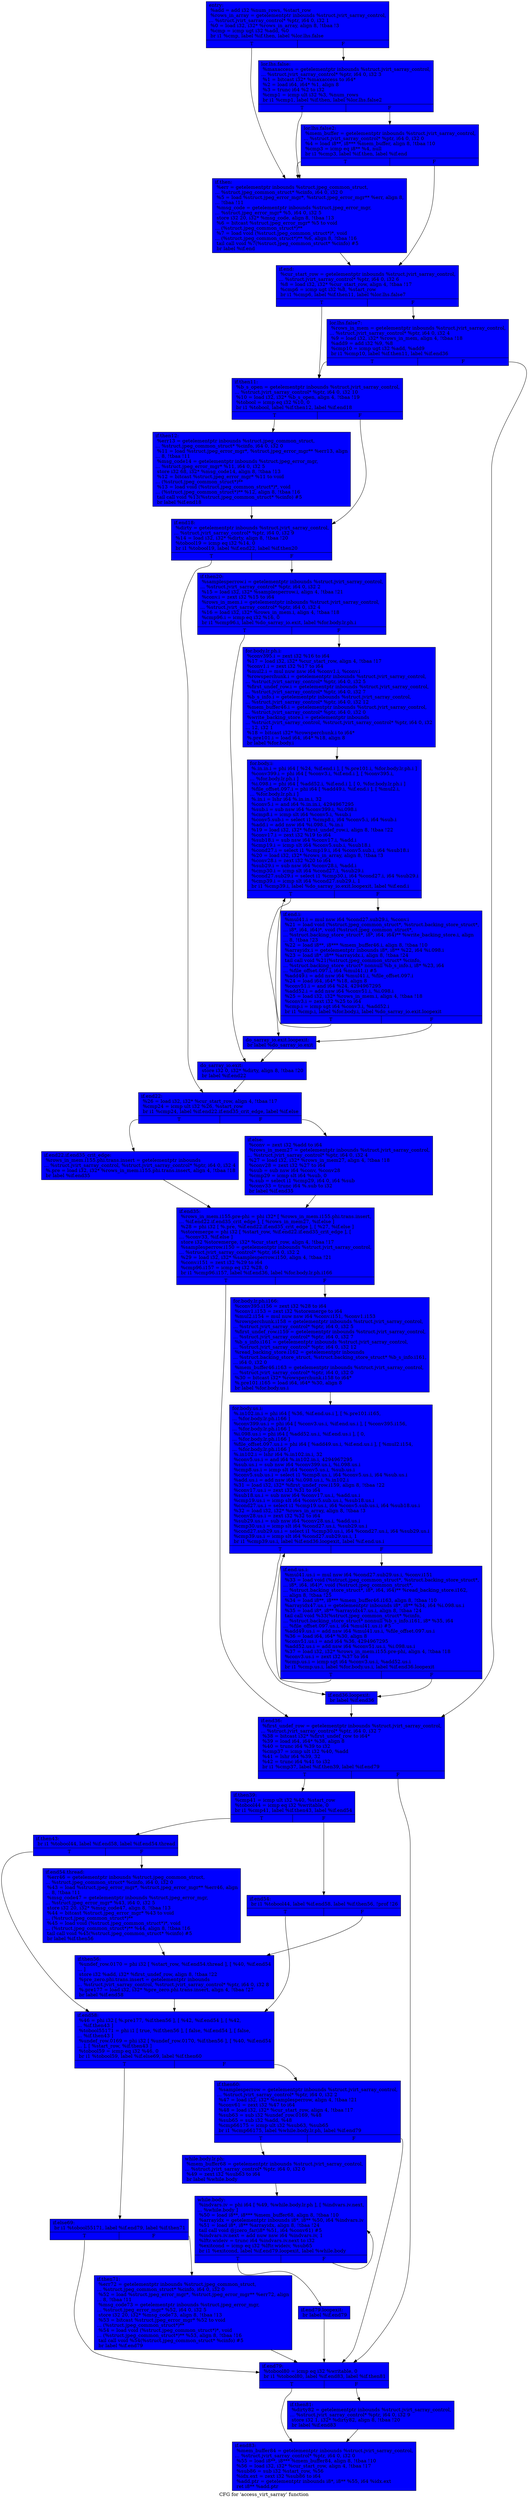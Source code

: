 digraph "CFG for 'access_virt_sarray' function" {
	label="CFG for 'access_virt_sarray' function";

	Node0x57acbc0 [shape=record, style = filled, fillcolor = blue, label="{entry:\l  %add = add i32 %num_rows, %start_row\l  %rows_in_array = getelementptr inbounds %struct.jvirt_sarray_control,\l... %struct.jvirt_sarray_control* %ptr, i64 0, i32 1\l  %0 = load i32, i32* %rows_in_array, align 8, !tbaa !3\l  %cmp = icmp ugt i32 %add, %0\l  br i1 %cmp, label %if.then, label %lor.lhs.false\l|{<s0>T|<s1>F}}"];
	Node0x57acbc0:s0 -> Node0x57af0d0;
	Node0x57acbc0:s1 -> Node0x57af180;
	Node0x57af180 [shape=record, style = filled, fillcolor = blue, label="{lor.lhs.false:                                    \l  %maxaccess = getelementptr inbounds %struct.jvirt_sarray_control,\l... %struct.jvirt_sarray_control* %ptr, i64 0, i32 3\l  %1 = bitcast i32* %maxaccess to i64*\l  %2 = load i64, i64* %1, align 8\l  %3 = trunc i64 %2 to i32\l  %cmp1 = icmp ult i32 %3, %num_rows\l  br i1 %cmp1, label %if.then, label %lor.lhs.false2\l|{<s0>T|<s1>F}}"];
	Node0x57af180:s0 -> Node0x57af0d0;
	Node0x57af180:s1 -> Node0x57acd60;
	Node0x57acd60 [shape=record, style = filled, fillcolor = blue, label="{lor.lhs.false2:                                   \l  %mem_buffer = getelementptr inbounds %struct.jvirt_sarray_control,\l... %struct.jvirt_sarray_control* %ptr, i64 0, i32 0\l  %4 = load i8**, i8*** %mem_buffer, align 8, !tbaa !10\l  %cmp3 = icmp eq i8** %4, null\l  br i1 %cmp3, label %if.then, label %if.end\l|{<s0>T|<s1>F}}"];
	Node0x57acd60:s0 -> Node0x57af0d0;
	Node0x57acd60:s1 -> Node0x57af920;
	Node0x57af0d0 [shape=record, style = filled, fillcolor = blue, label="{if.then:                                          \l  %err = getelementptr inbounds %struct.jpeg_common_struct,\l... %struct.jpeg_common_struct* %cinfo, i64 0, i32 0\l  %5 = load %struct.jpeg_error_mgr*, %struct.jpeg_error_mgr** %err, align 8,\l... !tbaa !11\l  %msg_code = getelementptr inbounds %struct.jpeg_error_mgr,\l... %struct.jpeg_error_mgr* %5, i64 0, i32 5\l  store i32 20, i32* %msg_code, align 8, !tbaa !13\l  %6 = bitcast %struct.jpeg_error_mgr* %5 to void\l... (%struct.jpeg_common_struct*)**\l  %7 = load void (%struct.jpeg_common_struct*)*, void\l... (%struct.jpeg_common_struct*)** %6, align 8, !tbaa !16\l  tail call void %7(%struct.jpeg_common_struct* %cinfo) #5\l  br label %if.end\l}"];
	Node0x57af0d0 -> Node0x57af920;
	Node0x57af920 [shape=record, style = filled, fillcolor = blue, label="{if.end:                                           \l  %cur_start_row = getelementptr inbounds %struct.jvirt_sarray_control,\l... %struct.jvirt_sarray_control* %ptr, i64 0, i32 6\l  %8 = load i32, i32* %cur_start_row, align 4, !tbaa !17\l  %cmp6 = icmp ugt i32 %8, %start_row\l  br i1 %cmp6, label %if.then11, label %lor.lhs.false7\l|{<s0>T|<s1>F}}"];
	Node0x57af920:s0 -> Node0x57af850;
	Node0x57af920:s1 -> Node0x57b0760;
	Node0x57b0760 [shape=record, style = filled, fillcolor = blue, label="{lor.lhs.false7:                                   \l  %rows_in_mem = getelementptr inbounds %struct.jvirt_sarray_control,\l... %struct.jvirt_sarray_control* %ptr, i64 0, i32 4\l  %9 = load i32, i32* %rows_in_mem, align 4, !tbaa !18\l  %add9 = add i32 %9, %8\l  %cmp10 = icmp ugt i32 %add, %add9\l  br i1 %cmp10, label %if.then11, label %if.end36\l|{<s0>T|<s1>F}}"];
	Node0x57b0760:s0 -> Node0x57af850;
	Node0x57b0760:s1 -> Node0x57af5f0;
	Node0x57af850 [shape=record, style = filled, fillcolor = blue, label="{if.then11:                                        \l  %b_s_open = getelementptr inbounds %struct.jvirt_sarray_control,\l... %struct.jvirt_sarray_control* %ptr, i64 0, i32 10\l  %10 = load i32, i32* %b_s_open, align 4, !tbaa !19\l  %tobool = icmp eq i32 %10, 0\l  br i1 %tobool, label %if.then12, label %if.end18\l|{<s0>T|<s1>F}}"];
	Node0x57af850:s0 -> Node0x57b0f40;
	Node0x57af850:s1 -> Node0x57b1020;
	Node0x57b0f40 [shape=record, style = filled, fillcolor = blue, label="{if.then12:                                        \l  %err13 = getelementptr inbounds %struct.jpeg_common_struct,\l... %struct.jpeg_common_struct* %cinfo, i64 0, i32 0\l  %11 = load %struct.jpeg_error_mgr*, %struct.jpeg_error_mgr** %err13, align\l... 8, !tbaa !11\l  %msg_code14 = getelementptr inbounds %struct.jpeg_error_mgr,\l... %struct.jpeg_error_mgr* %11, i64 0, i32 5\l  store i32 68, i32* %msg_code14, align 8, !tbaa !13\l  %12 = bitcast %struct.jpeg_error_mgr* %11 to void\l... (%struct.jpeg_common_struct*)**\l  %13 = load void (%struct.jpeg_common_struct*)*, void\l... (%struct.jpeg_common_struct*)** %12, align 8, !tbaa !16\l  tail call void %13(%struct.jpeg_common_struct* %cinfo) #5\l  br label %if.end18\l}"];
	Node0x57b0f40 -> Node0x57b1020;
	Node0x57b1020 [shape=record, style = filled, fillcolor = blue, label="{if.end18:                                         \l  %dirty = getelementptr inbounds %struct.jvirt_sarray_control,\l... %struct.jvirt_sarray_control* %ptr, i64 0, i32 9\l  %14 = load i32, i32* %dirty, align 8, !tbaa !20\l  %tobool19 = icmp eq i32 %14, 0\l  br i1 %tobool19, label %if.end22, label %if.then20\l|{<s0>T|<s1>F}}"];
	Node0x57b1020:s0 -> Node0x57b1d80;
	Node0x57b1020:s1 -> Node0x57b1e60;
	Node0x57b1e60 [shape=record, style = filled, fillcolor = blue, label="{if.then20:                                        \l  %samplesperrow.i = getelementptr inbounds %struct.jvirt_sarray_control,\l... %struct.jvirt_sarray_control* %ptr, i64 0, i32 2\l  %15 = load i32, i32* %samplesperrow.i, align 4, !tbaa !21\l  %conv.i = zext i32 %15 to i64\l  %rows_in_mem.i = getelementptr inbounds %struct.jvirt_sarray_control,\l... %struct.jvirt_sarray_control* %ptr, i64 0, i32 4\l  %16 = load i32, i32* %rows_in_mem.i, align 4, !tbaa !18\l  %cmp96.i = icmp eq i32 %16, 0\l  br i1 %cmp96.i, label %do_sarray_io.exit, label %for.body.lr.ph.i\l|{<s0>T|<s1>F}}"];
	Node0x57b1e60:s0 -> Node0x57b23b0;
	Node0x57b1e60:s1 -> Node0x57b24b0;
	Node0x57b24b0 [shape=record, style = filled, fillcolor = blue, label="{for.body.lr.ph.i:                                 \l  %conv395.i = zext i32 %16 to i64\l  %17 = load i32, i32* %cur_start_row, align 4, !tbaa !17\l  %conv1.i = zext i32 %17 to i64\l  %mul2.i = mul nuw nsw i64 %conv1.i, %conv.i\l  %rowsperchunk.i = getelementptr inbounds %struct.jvirt_sarray_control,\l... %struct.jvirt_sarray_control* %ptr, i64 0, i32 5\l  %first_undef_row.i = getelementptr inbounds %struct.jvirt_sarray_control,\l... %struct.jvirt_sarray_control* %ptr, i64 0, i32 7\l  %b_s_info.i = getelementptr inbounds %struct.jvirt_sarray_control,\l... %struct.jvirt_sarray_control* %ptr, i64 0, i32 12\l  %mem_buffer46.i = getelementptr inbounds %struct.jvirt_sarray_control,\l... %struct.jvirt_sarray_control* %ptr, i64 0, i32 0\l  %write_backing_store.i = getelementptr inbounds\l... %struct.jvirt_sarray_control, %struct.jvirt_sarray_control* %ptr, i64 0, i32\l... 12, i32 1\l  %18 = bitcast i32* %rowsperchunk.i to i64*\l  %.pre101.i = load i64, i64* %18, align 8\l  br label %for.body.i\l}"];
	Node0x57b24b0 -> Node0x57b0cf0;
	Node0x57b0cf0 [shape=record, style = filled, fillcolor = blue, label="{for.body.i:                                       \l  %.in.in.i = phi i64 [ %24, %if.end.i ], [ %.pre101.i, %for.body.lr.ph.i ]\l  %conv399.i = phi i64 [ %conv3.i, %if.end.i ], [ %conv395.i,\l... %for.body.lr.ph.i ]\l  %i.098.i = phi i64 [ %add52.i, %if.end.i ], [ 0, %for.body.lr.ph.i ]\l  %file_offset.097.i = phi i64 [ %add49.i, %if.end.i ], [ %mul2.i,\l... %for.body.lr.ph.i ]\l  %.in.i = lshr i64 %.in.in.i, 32\l  %conv5.i = and i64 %.in.in.i, 4294967295\l  %sub.i = sub nsw i64 %conv399.i, %i.098.i\l  %cmp8.i = icmp slt i64 %conv5.i, %sub.i\l  %conv5.sub.i = select i1 %cmp8.i, i64 %conv5.i, i64 %sub.i\l  %add.i = add nsw i64 %i.098.i, %.in.i\l  %19 = load i32, i32* %first_undef_row.i, align 8, !tbaa !22\l  %conv17.i = zext i32 %19 to i64\l  %sub18.i = sub nsw i64 %conv17.i, %add.i\l  %cmp19.i = icmp slt i64 %conv5.sub.i, %sub18.i\l  %cond27.i = select i1 %cmp19.i, i64 %conv5.sub.i, i64 %sub18.i\l  %20 = load i32, i32* %rows_in_array, align 8, !tbaa !3\l  %conv28.i = zext i32 %20 to i64\l  %sub29.i = sub nsw i64 %conv28.i, %add.i\l  %cmp30.i = icmp slt i64 %cond27.i, %sub29.i\l  %cond27.sub29.i = select i1 %cmp30.i, i64 %cond27.i, i64 %sub29.i\l  %cmp39.i = icmp slt i64 %cond27.sub29.i, 1\l  br i1 %cmp39.i, label %do_sarray_io.exit.loopexit, label %if.end.i\l|{<s0>T|<s1>F}}"];
	Node0x57b0cf0:s0 -> Node0x57b4880;
	Node0x57b0cf0:s1 -> Node0x57b3200;
	Node0x57b3200 [shape=record, style = filled, fillcolor = blue, label="{if.end.i:                                         \l  %mul41.i = mul nsw i64 %cond27.sub29.i, %conv.i\l  %21 = load void (%struct.jpeg_common_struct*, %struct.backing_store_struct*,\l... i8*, i64, i64)*, void (%struct.jpeg_common_struct*,\l... %struct.backing_store_struct*, i8*, i64, i64)** %write_backing_store.i, align\l... 8, !tbaa !23\l  %22 = load i8**, i8*** %mem_buffer46.i, align 8, !tbaa !10\l  %arrayidx.i = getelementptr inbounds i8*, i8** %22, i64 %i.098.i\l  %23 = load i8*, i8** %arrayidx.i, align 8, !tbaa !24\l  tail call void %21(%struct.jpeg_common_struct* %cinfo,\l... %struct.backing_store_struct* nonnull %b_s_info.i, i8* %23, i64\l... %file_offset.097.i, i64 %mul41.i) #5\l  %add49.i = add nsw i64 %mul41.i, %file_offset.097.i\l  %24 = load i64, i64* %18, align 8\l  %conv51.i = and i64 %24, 4294967295\l  %add52.i = add nsw i64 %conv51.i, %i.098.i\l  %25 = load i32, i32* %rows_in_mem.i, align 4, !tbaa !18\l  %conv3.i = zext i32 %25 to i64\l  %cmp.i = icmp sgt i64 %conv3.i, %add52.i\l  br i1 %cmp.i, label %for.body.i, label %do_sarray_io.exit.loopexit\l|{<s0>T|<s1>F}}"];
	Node0x57b3200:s0 -> Node0x57b0cf0;
	Node0x57b3200:s1 -> Node0x57b4880;
	Node0x57b4880 [shape=record, style = filled, fillcolor = blue, label="{do_sarray_io.exit.loopexit:                       \l  br label %do_sarray_io.exit\l}"];
	Node0x57b4880 -> Node0x57b23b0;
	Node0x57b23b0 [shape=record, style = filled, fillcolor = blue, label="{do_sarray_io.exit:                                \l  store i32 0, i32* %dirty, align 8, !tbaa !20\l  br label %if.end22\l}"];
	Node0x57b23b0 -> Node0x57b1d80;
	Node0x57b1d80 [shape=record, style = filled, fillcolor = blue, label="{if.end22:                                         \l  %26 = load i32, i32* %cur_start_row, align 4, !tbaa !17\l  %cmp24 = icmp ult i32 %26, %start_row\l  br i1 %cmp24, label %if.end22.if.end35_crit_edge, label %if.else\l|{<s0>T|<s1>F}}"];
	Node0x57b1d80:s0 -> Node0x57b5310;
	Node0x57b1d80:s1 -> Node0x57b5360;
	Node0x57b5310 [shape=record, style = filled, fillcolor = blue, label="{if.end22.if.end35_crit_edge:                      \l  %rows_in_mem.i155.phi.trans.insert = getelementptr inbounds\l... %struct.jvirt_sarray_control, %struct.jvirt_sarray_control* %ptr, i64 0, i32 4\l  %.pre = load i32, i32* %rows_in_mem.i155.phi.trans.insert, align 4, !tbaa !18\l  br label %if.end35\l}"];
	Node0x57b5310 -> Node0x57b5590;
	Node0x57b5360 [shape=record, style = filled, fillcolor = blue, label="{if.else:                                          \l  %conv = zext i32 %add to i64\l  %rows_in_mem27 = getelementptr inbounds %struct.jvirt_sarray_control,\l... %struct.jvirt_sarray_control* %ptr, i64 0, i32 4\l  %27 = load i32, i32* %rows_in_mem27, align 4, !tbaa !18\l  %conv28 = zext i32 %27 to i64\l  %sub = sub nsw i64 %conv, %conv28\l  %cmp29 = icmp slt i64 %sub, 0\l  %.sub = select i1 %cmp29, i64 0, i64 %sub\l  %conv33 = trunc i64 %.sub to i32\l  br label %if.end35\l}"];
	Node0x57b5360 -> Node0x57b5590;
	Node0x57b5590 [shape=record, style = filled, fillcolor = blue, label="{if.end35:                                         \l  %rows_in_mem.i155.pre-phi = phi i32* [ %rows_in_mem.i155.phi.trans.insert,\l... %if.end22.if.end35_crit_edge ], [ %rows_in_mem27, %if.else ]\l  %28 = phi i32 [ %.pre, %if.end22.if.end35_crit_edge ], [ %27, %if.else ]\l  %storemerge = phi i32 [ %start_row, %if.end22.if.end35_crit_edge ], [\l... %conv33, %if.else ]\l  store i32 %storemerge, i32* %cur_start_row, align 4, !tbaa !17\l  %samplesperrow.i150 = getelementptr inbounds %struct.jvirt_sarray_control,\l... %struct.jvirt_sarray_control* %ptr, i64 0, i32 2\l  %29 = load i32, i32* %samplesperrow.i150, align 4, !tbaa !21\l  %conv.i151 = zext i32 %29 to i64\l  %cmp96.i157 = icmp eq i32 %28, 0\l  br i1 %cmp96.i157, label %if.end36, label %for.body.lr.ph.i166\l|{<s0>T|<s1>F}}"];
	Node0x57b5590:s0 -> Node0x57af5f0;
	Node0x57b5590:s1 -> Node0x57b2c40;
	Node0x57b2c40 [shape=record, style = filled, fillcolor = blue, label="{for.body.lr.ph.i166:                              \l  %conv395.i156 = zext i32 %28 to i64\l  %conv1.i153 = zext i32 %storemerge to i64\l  %mul2.i154 = mul nuw nsw i64 %conv.i151, %conv1.i153\l  %rowsperchunk.i158 = getelementptr inbounds %struct.jvirt_sarray_control,\l... %struct.jvirt_sarray_control* %ptr, i64 0, i32 5\l  %first_undef_row.i159 = getelementptr inbounds %struct.jvirt_sarray_control,\l... %struct.jvirt_sarray_control* %ptr, i64 0, i32 7\l  %b_s_info.i161 = getelementptr inbounds %struct.jvirt_sarray_control,\l... %struct.jvirt_sarray_control* %ptr, i64 0, i32 12\l  %read_backing_store.i162 = getelementptr inbounds\l... %struct.backing_store_struct, %struct.backing_store_struct* %b_s_info.i161,\l... i64 0, i32 0\l  %mem_buffer46.i163 = getelementptr inbounds %struct.jvirt_sarray_control,\l... %struct.jvirt_sarray_control* %ptr, i64 0, i32 0\l  %30 = bitcast i32* %rowsperchunk.i158 to i64*\l  %.pre101.i165 = load i64, i64* %30, align 8\l  br label %for.body.us.i\l}"];
	Node0x57b2c40 -> Node0x57b6e00;
	Node0x57b6e00 [shape=record, style = filled, fillcolor = blue, label="{for.body.us.i:                                    \l  %.in102.in.i = phi i64 [ %36, %if.end.us.i ], [ %.pre101.i165,\l... %for.body.lr.ph.i166 ]\l  %conv399.us.i = phi i64 [ %conv3.us.i, %if.end.us.i ], [ %conv395.i156,\l... %for.body.lr.ph.i166 ]\l  %i.098.us.i = phi i64 [ %add52.us.i, %if.end.us.i ], [ 0,\l... %for.body.lr.ph.i166 ]\l  %file_offset.097.us.i = phi i64 [ %add49.us.i, %if.end.us.i ], [ %mul2.i154,\l... %for.body.lr.ph.i166 ]\l  %.in102.i = lshr i64 %.in102.in.i, 32\l  %conv5.us.i = and i64 %.in102.in.i, 4294967295\l  %sub.us.i = sub nsw i64 %conv399.us.i, %i.098.us.i\l  %cmp8.us.i = icmp slt i64 %conv5.us.i, %sub.us.i\l  %conv5.sub.us.i = select i1 %cmp8.us.i, i64 %conv5.us.i, i64 %sub.us.i\l  %add.us.i = add nsw i64 %i.098.us.i, %.in102.i\l  %31 = load i32, i32* %first_undef_row.i159, align 8, !tbaa !22\l  %conv17.us.i = zext i32 %31 to i64\l  %sub18.us.i = sub nsw i64 %conv17.us.i, %add.us.i\l  %cmp19.us.i = icmp slt i64 %conv5.sub.us.i, %sub18.us.i\l  %cond27.us.i = select i1 %cmp19.us.i, i64 %conv5.sub.us.i, i64 %sub18.us.i\l  %32 = load i32, i32* %rows_in_array, align 8, !tbaa !3\l  %conv28.us.i = zext i32 %32 to i64\l  %sub29.us.i = sub nsw i64 %conv28.us.i, %add.us.i\l  %cmp30.us.i = icmp slt i64 %cond27.us.i, %sub29.us.i\l  %cond27.sub29.us.i = select i1 %cmp30.us.i, i64 %cond27.us.i, i64 %sub29.us.i\l  %cmp39.us.i = icmp slt i64 %cond27.sub29.us.i, 1\l  br i1 %cmp39.us.i, label %if.end36.loopexit, label %if.end.us.i\l|{<s0>T|<s1>F}}"];
	Node0x57b6e00:s0 -> Node0x57b81f0;
	Node0x57b6e00:s1 -> Node0x57b6f80;
	Node0x57b6f80 [shape=record, style = filled, fillcolor = blue, label="{if.end.us.i:                                      \l  %mul41.us.i = mul nsw i64 %cond27.sub29.us.i, %conv.i151\l  %33 = load void (%struct.jpeg_common_struct*, %struct.backing_store_struct*,\l... i8*, i64, i64)*, void (%struct.jpeg_common_struct*,\l... %struct.backing_store_struct*, i8*, i64, i64)** %read_backing_store.i162,\l... align 8, !tbaa !25\l  %34 = load i8**, i8*** %mem_buffer46.i163, align 8, !tbaa !10\l  %arrayidx47.us.i = getelementptr inbounds i8*, i8** %34, i64 %i.098.us.i\l  %35 = load i8*, i8** %arrayidx47.us.i, align 8, !tbaa !24\l  tail call void %33(%struct.jpeg_common_struct* %cinfo,\l... %struct.backing_store_struct* nonnull %b_s_info.i161, i8* %35, i64\l... %file_offset.097.us.i, i64 %mul41.us.i) #5\l  %add49.us.i = add nsw i64 %mul41.us.i, %file_offset.097.us.i\l  %36 = load i64, i64* %30, align 8\l  %conv51.us.i = and i64 %36, 4294967295\l  %add52.us.i = add nsw i64 %conv51.us.i, %i.098.us.i\l  %37 = load i32, i32* %rows_in_mem.i155.pre-phi, align 4, !tbaa !18\l  %conv3.us.i = zext i32 %37 to i64\l  %cmp.us.i = icmp sgt i64 %conv3.us.i, %add52.us.i\l  br i1 %cmp.us.i, label %for.body.us.i, label %if.end36.loopexit\l|{<s0>T|<s1>F}}"];
	Node0x57b6f80:s0 -> Node0x57b6e00;
	Node0x57b6f80:s1 -> Node0x57b81f0;
	Node0x57b81f0 [shape=record, style = filled, fillcolor = blue, label="{if.end36.loopexit:                                \l  br label %if.end36\l}"];
	Node0x57b81f0 -> Node0x57af5f0;
	Node0x57af5f0 [shape=record, style = filled, fillcolor = blue, label="{if.end36:                                         \l  %first_undef_row = getelementptr inbounds %struct.jvirt_sarray_control,\l... %struct.jvirt_sarray_control* %ptr, i64 0, i32 7\l  %38 = bitcast i32* %first_undef_row to i64*\l  %39 = load i64, i64* %38, align 8\l  %40 = trunc i64 %39 to i32\l  %cmp37 = icmp ult i32 %40, %add\l  %41 = lshr i64 %39, 32\l  %42 = trunc i64 %41 to i32\l  br i1 %cmp37, label %if.then39, label %if.end79\l|{<s0>T|<s1>F}}"];
	Node0x57af5f0:s0 -> Node0x5790690;
	Node0x57af5f0:s1 -> Node0x5790770;
	Node0x5790690 [shape=record, style = filled, fillcolor = blue, label="{if.then39:                                        \l  %cmp41 = icmp ult i32 %40, %start_row\l  %tobool44 = icmp eq i32 %writable, 0\l  br i1 %cmp41, label %if.then43, label %if.end54\l|{<s0>T|<s1>F}}"];
	Node0x5790690:s0 -> Node0x5790a30;
	Node0x5790690:s1 -> Node0x5790ab0;
	Node0x5790a30 [shape=record, style = filled, fillcolor = blue, label="{if.then43:                                        \l  br i1 %tobool44, label %if.end58, label %if.end54.thread\l|{<s0>T|<s1>F}}"];
	Node0x5790a30:s0 -> Node0x5790c20;
	Node0x5790a30:s1 -> Node0x5790ca0;
	Node0x5790ca0 [shape=record, style = filled, fillcolor = blue, label="{if.end54.thread:                                  \l  %err46 = getelementptr inbounds %struct.jpeg_common_struct,\l... %struct.jpeg_common_struct* %cinfo, i64 0, i32 0\l  %43 = load %struct.jpeg_error_mgr*, %struct.jpeg_error_mgr** %err46, align\l... 8, !tbaa !11\l  %msg_code47 = getelementptr inbounds %struct.jpeg_error_mgr,\l... %struct.jpeg_error_mgr* %43, i64 0, i32 5\l  store i32 20, i32* %msg_code47, align 8, !tbaa !13\l  %44 = bitcast %struct.jpeg_error_mgr* %43 to void\l... (%struct.jpeg_common_struct*)**\l  %45 = load void (%struct.jpeg_common_struct*)*, void\l... (%struct.jpeg_common_struct*)** %44, align 8, !tbaa !16\l  tail call void %45(%struct.jpeg_common_struct* %cinfo) #5\l  br label %if.then56\l}"];
	Node0x5790ca0 -> Node0x5791200;
	Node0x5790ab0 [shape=record, style = filled, fillcolor = blue, label="{if.end54:                                         \l  br i1 %tobool44, label %if.end58, label %if.then56, !prof !26\l|{<s0>T|<s1>F}}"];
	Node0x5790ab0:s0 -> Node0x5790c20;
	Node0x5790ab0:s1 -> Node0x5791200;
	Node0x5791200 [shape=record, style = filled, fillcolor = blue, label="{if.then56:                                        \l  %undef_row.0170 = phi i32 [ %start_row, %if.end54.thread ], [ %40, %if.end54\l... ]\l  store i32 %add, i32* %first_undef_row, align 8, !tbaa !22\l  %pre_zero.phi.trans.insert = getelementptr inbounds\l... %struct.jvirt_sarray_control, %struct.jvirt_sarray_control* %ptr, i64 0, i32 8\l  %.pre177 = load i32, i32* %pre_zero.phi.trans.insert, align 4, !tbaa !27\l  br label %if.end58\l}"];
	Node0x5791200 -> Node0x5790c20;
	Node0x5790c20 [shape=record, style = filled, fillcolor = blue, label="{if.end58:                                         \l  %46 = phi i32 [ %.pre177, %if.then56 ], [ %42, %if.end54 ], [ %42,\l... %if.then43 ]\l  %tobool55171 = phi i1 [ true, %if.then56 ], [ false, %if.end54 ], [ false,\l... %if.then43 ]\l  %undef_row.0169 = phi i32 [ %undef_row.0170, %if.then56 ], [ %40, %if.end54\l... ], [ %start_row, %if.then43 ]\l  %tobool59 = icmp eq i32 %46, 0\l  br i1 %tobool59, label %if.else69, label %if.then60\l|{<s0>T|<s1>F}}"];
	Node0x5790c20:s0 -> Node0x5791f90;
	Node0x5790c20:s1 -> Node0x5792070;
	Node0x5792070 [shape=record, style = filled, fillcolor = blue, label="{if.then60:                                        \l  %samplesperrow = getelementptr inbounds %struct.jvirt_sarray_control,\l... %struct.jvirt_sarray_control* %ptr, i64 0, i32 2\l  %47 = load i32, i32* %samplesperrow, align 4, !tbaa !21\l  %conv61 = zext i32 %47 to i64\l  %48 = load i32, i32* %cur_start_row, align 4, !tbaa !17\l  %sub63 = sub i32 %undef_row.0169, %48\l  %sub65 = sub i32 %add, %48\l  %cmp66175 = icmp ult i32 %sub63, %sub65\l  br i1 %cmp66175, label %while.body.lr.ph, label %if.end79\l|{<s0>T|<s1>F}}"];
	Node0x5792070:s0 -> Node0x5792590;
	Node0x5792070:s1 -> Node0x5790770;
	Node0x5792590 [shape=record, style = filled, fillcolor = blue, label="{while.body.lr.ph:                                 \l  %mem_buffer68 = getelementptr inbounds %struct.jvirt_sarray_control,\l... %struct.jvirt_sarray_control* %ptr, i64 0, i32 0\l  %49 = zext i32 %sub63 to i64\l  br label %while.body\l}"];
	Node0x5792590 -> Node0x57927f0;
	Node0x57927f0 [shape=record, style = filled, fillcolor = blue, label="{while.body:                                       \l  %indvars.iv = phi i64 [ %49, %while.body.lr.ph ], [ %indvars.iv.next,\l... %while.body ]\l  %50 = load i8**, i8*** %mem_buffer68, align 8, !tbaa !10\l  %arrayidx = getelementptr inbounds i8*, i8** %50, i64 %indvars.iv\l  %51 = load i8*, i8** %arrayidx, align 8, !tbaa !24\l  tail call void @jzero_far(i8* %51, i64 %conv61) #5\l  %indvars.iv.next = add nuw nsw i64 %indvars.iv, 1\l  %lftr.wideiv = trunc i64 %indvars.iv.next to i32\l  %exitcond = icmp eq i32 %lftr.wideiv, %sub65\l  br i1 %exitcond, label %if.end79.loopexit, label %while.body\l|{<s0>T|<s1>F}}"];
	Node0x57927f0:s0 -> Node0x5792fd0;
	Node0x57927f0:s1 -> Node0x57927f0;
	Node0x5791f90 [shape=record, style = filled, fillcolor = blue, label="{if.else69:                                        \l  br i1 %tobool55171, label %if.end79, label %if.then71\l|{<s0>T|<s1>F}}"];
	Node0x5791f90:s0 -> Node0x5790770;
	Node0x5791f90:s1 -> Node0x5793140;
	Node0x5793140 [shape=record, style = filled, fillcolor = blue, label="{if.then71:                                        \l  %err72 = getelementptr inbounds %struct.jpeg_common_struct,\l... %struct.jpeg_common_struct* %cinfo, i64 0, i32 0\l  %52 = load %struct.jpeg_error_mgr*, %struct.jpeg_error_mgr** %err72, align\l... 8, !tbaa !11\l  %msg_code73 = getelementptr inbounds %struct.jpeg_error_mgr,\l... %struct.jpeg_error_mgr* %52, i64 0, i32 5\l  store i32 20, i32* %msg_code73, align 8, !tbaa !13\l  %53 = bitcast %struct.jpeg_error_mgr* %52 to void\l... (%struct.jpeg_common_struct*)**\l  %54 = load void (%struct.jpeg_common_struct*)*, void\l... (%struct.jpeg_common_struct*)** %53, align 8, !tbaa !16\l  tail call void %54(%struct.jpeg_common_struct* %cinfo) #5\l  br label %if.end79\l}"];
	Node0x5793140 -> Node0x5790770;
	Node0x5792fd0 [shape=record, style = filled, fillcolor = blue, label="{if.end79.loopexit:                                \l  br label %if.end79\l}"];
	Node0x5792fd0 -> Node0x5790770;
	Node0x5790770 [shape=record, style = filled, fillcolor = blue, label="{if.end79:                                         \l  %tobool80 = icmp eq i32 %writable, 0\l  br i1 %tobool80, label %if.end83, label %if.then81\l|{<s0>T|<s1>F}}"];
	Node0x5790770:s0 -> Node0x5793700;
	Node0x5790770:s1 -> Node0x5793780;
	Node0x5793780 [shape=record, style = filled, fillcolor = blue, label="{if.then81:                                        \l  %dirty82 = getelementptr inbounds %struct.jvirt_sarray_control,\l... %struct.jvirt_sarray_control* %ptr, i64 0, i32 9\l  store i32 1, i32* %dirty82, align 8, !tbaa !20\l  br label %if.end83\l}"];
	Node0x5793780 -> Node0x5793700;
	Node0x5793700 [shape=record, style = filled, fillcolor = blue, label="{if.end83:                                         \l  %mem_buffer84 = getelementptr inbounds %struct.jvirt_sarray_control,\l... %struct.jvirt_sarray_control* %ptr, i64 0, i32 0\l  %55 = load i8**, i8*** %mem_buffer84, align 8, !tbaa !10\l  %56 = load i32, i32* %cur_start_row, align 4, !tbaa !17\l  %sub86 = sub i32 %start_row, %56\l  %idx.ext = zext i32 %sub86 to i64\l  %add.ptr = getelementptr inbounds i8*, i8** %55, i64 %idx.ext\l  ret i8** %add.ptr\l}"];
}

